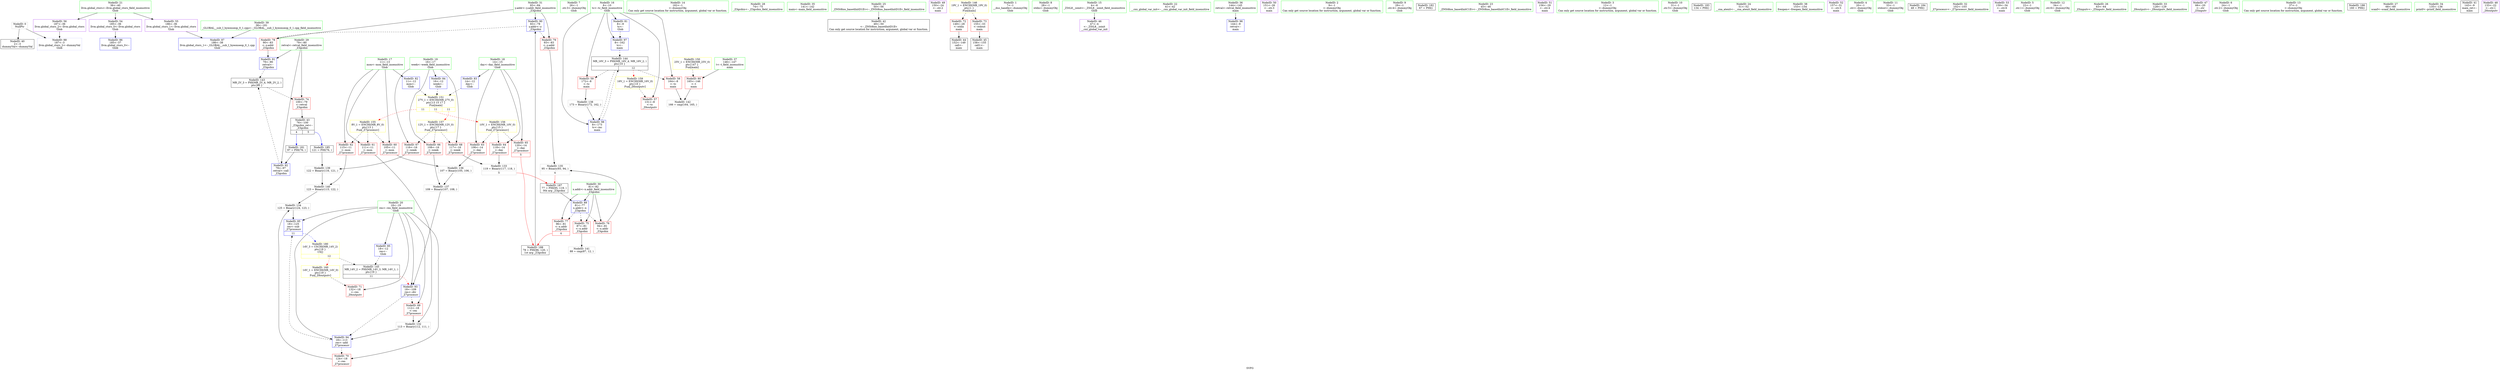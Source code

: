 digraph "SVFG" {
	label="SVFG";

	Node0x56033a73b7c0 [shape=record,color=grey,label="{NodeID: 0\nNullPtr}"];
	Node0x56033a73b7c0 -> Node0x56033a74f920[style=solid];
	Node0x56033a73b7c0 -> Node0x56033a753280[style=solid];
	Node0x56033a753450 [shape=record,color=blue,label="{NodeID: 90\n83\<--78\ny.addr\<--y\n_Z3gcdxx\n}"];
	Node0x56033a753450 -> Node0x56033a752910[style=dashed];
	Node0x56033a753450 -> Node0x56033a7529e0[style=dashed];
	Node0x56033a74dbe0 [shape=record,color=green,label="{NodeID: 7\n26\<--1\n.str.3\<--dummyObj\nGlob }"];
	Node0x56033a760230 [shape=record,color=yellow,style=double,label="{NodeID: 180\n14V_3 = CSCHI(MR_14V_2)\npts\{19 \}\nCS[]|{|<s1>12}}"];
	Node0x56033a760230 -> Node0x56033a75c8d0[style=dashed];
	Node0x56033a760230:s1 -> Node0x56033a75e4e0[style=dashed,color=red];
	Node0x56033a7500d0 [shape=record,color=blue,label="{NodeID: 97\n8\<--162\ntc\<--\nmain\n}"];
	Node0x56033a7500d0 -> Node0x56033a75c3d0[style=dashed];
	Node0x56033a74e010 [shape=record,color=green,label="{NodeID: 14\n162\<--1\n\<--dummyObj\nCan only get source location for instruction, argument, global var or function.}"];
	Node0x56033a766dd0 [shape=record,color=black,label="{NodeID: 187\n77 = PHI(95, 119, )\n0th arg _Z3gcdxx }"];
	Node0x56033a766dd0 -> Node0x56033a753380[style=solid];
	Node0x56033a74e710 [shape=record,color=green,label="{NodeID: 21\n36\<--40\nllvm.global_ctors\<--llvm.global_ctors_field_insensitive\nGlob }"];
	Node0x56033a74e710 -> Node0x56033a751500[style=solid];
	Node0x56033a74e710 -> Node0x56033a751600[style=solid];
	Node0x56033a74e710 -> Node0x56033a751700[style=solid];
	Node0x56033a74ee10 [shape=record,color=green,label="{NodeID: 28\n74\<--75\n_Z3gcdxx\<--_Z3gcdxx_field_insensitive\n}"];
	Node0x56033a74f480 [shape=record,color=green,label="{NodeID: 35\n141\<--142\nmain\<--main_field_insensitive\n}"];
	Node0x56033a74faf0 [shape=record,color=black,label="{NodeID: 42\n49\<--50\n\<--_ZNSt8ios_base4InitD1Ev\nCan only get source location for instruction, argument, global var or function.}"];
	Node0x56033a756240 [shape=record,color=grey,label="{NodeID: 132\n113 = Binary(112, 111, )\n}"];
	Node0x56033a756240 -> Node0x56033a753790[style=solid];
	Node0x56033a7510f0 [shape=record,color=purple,label="{NodeID: 49\n150\<--24\n\<--.str.2\nmain\n}"];
	Node0x56033a750850 [shape=record,color=grey,label="{NodeID: 139\n122 = Binary(116, 121, )\n}"];
	Node0x56033a750850 -> Node0x56033a7509d0[style=solid];
	Node0x56033a751700 [shape=record,color=purple,label="{NodeID: 56\n187\<--36\nllvm.global_ctors_2\<--llvm.global_ctors\nGlob }"];
	Node0x56033a751700 -> Node0x56033a753280[style=solid];
	Node0x56033a75cdd0 [shape=record,color=yellow,style=double,label="{NodeID: 146\n19V_1 = ENCHI(MR_19V_0)\npts\{1 \}\nFun[main]}"];
	Node0x56033a75cdd0 -> Node0x56033a752430[style=dashed];
	Node0x56033a75cdd0 -> Node0x56033a752500[style=dashed];
	Node0x56033a751ce0 [shape=record,color=red,label="{NodeID: 63\n106\<--14\n\<--day\n_Z7processv\n}"];
	Node0x56033a751ce0 -> Node0x56033a756840[style=solid];
	Node0x56033a752290 [shape=record,color=red,label="{NodeID: 70\n124\<--18\n\<--res\n_Z7processv\n}"];
	Node0x56033a752290 -> Node0x56033a756540[style=solid];
	Node0x56033a75e4e0 [shape=record,color=yellow,style=double,label="{NodeID: 160\n14V_1 = ENCHI(MR_14V_0)\npts\{19 \}\nFun[_Z6outputv]}"];
	Node0x56033a75e4e0 -> Node0x56033a752360[style=dashed];
	Node0x56033a752840 [shape=record,color=red,label="{NodeID: 77\n96\<--81\n\<--x.addr\n_Z3gcdxx\n|{<s0>4}}"];
	Node0x56033a752840:s0 -> Node0x56033a767010[style=solid,color=red];
	Node0x56033a752e80 [shape=record,color=blue,label="{NodeID: 84\n16\<--12\nweek\<--\nGlob }"];
	Node0x56033a752e80 -> Node0x56033a75dc70[style=dashed];
	Node0x56033a74b2b0 [shape=record,color=green,label="{NodeID: 1\n7\<--1\n__dso_handle\<--dummyObj\nGlob }"];
	Node0x56033a753520 [shape=record,color=blue,label="{NodeID: 91\n79\<--90\nretval\<--\n_Z3gcdxx\n}"];
	Node0x56033a753520 -> Node0x56033a75bed0[style=dashed];
	Node0x56033a74dc70 [shape=record,color=green,label="{NodeID: 8\n28\<--1\nstdin\<--dummyObj\nGlob }"];
	Node0x56033a766710 [shape=record,color=black,label="{NodeID: 181\n97 = PHI(76, )\n}"];
	Node0x56033a766710 -> Node0x56033a7535f0[style=solid];
	Node0x56033a7501a0 [shape=record,color=blue,label="{NodeID: 98\n8\<--173\ntc\<--inc\nmain\n}"];
	Node0x56033a7501a0 -> Node0x56033a75c3d0[style=dashed];
	Node0x56033a74e110 [shape=record,color=green,label="{NodeID: 15\n4\<--6\n_ZStL8__ioinit\<--_ZStL8__ioinit_field_insensitive\nGlob }"];
	Node0x56033a74e110 -> Node0x56033a74fe60[style=solid];
	Node0x56033a767010 [shape=record,color=black,label="{NodeID: 188\n78 = PHI(96, 120, )\n1st arg _Z3gcdxx }"];
	Node0x56033a767010 -> Node0x56033a753450[style=solid];
	Node0x56033a74e810 [shape=record,color=green,label="{NodeID: 22\n41\<--42\n__cxx_global_var_init\<--__cxx_global_var_init_field_insensitive\n}"];
	Node0x56033a74ef10 [shape=record,color=green,label="{NodeID: 29\n79\<--80\nretval\<--retval_field_insensitive\n_Z3gcdxx\n}"];
	Node0x56033a74ef10 -> Node0x56033a7525d0[style=solid];
	Node0x56033a74ef10 -> Node0x56033a753520[style=solid];
	Node0x56033a74ef10 -> Node0x56033a7535f0[style=solid];
	Node0x56033a74f580 [shape=record,color=green,label="{NodeID: 36\n144\<--145\nretval\<--retval_field_insensitive\nmain\n}"];
	Node0x56033a74f580 -> Node0x56033a750000[style=solid];
	Node0x56033a74fbf0 [shape=record,color=black,label="{NodeID: 43\n76\<--100\n_Z3gcdxx_ret\<--\n_Z3gcdxx\n|{<s0>4|<s1>5}}"];
	Node0x56033a74fbf0:s0 -> Node0x56033a766710[style=solid,color=blue];
	Node0x56033a74fbf0:s1 -> Node0x56033a766b70[style=solid,color=blue];
	Node0x56033a7563c0 [shape=record,color=grey,label="{NodeID: 133\n119 = Binary(117, 118, )\n|{<s0>5}}"];
	Node0x56033a7563c0:s0 -> Node0x56033a766dd0[style=solid,color=red];
	Node0x56033a7511c0 [shape=record,color=purple,label="{NodeID: 50\n151\<--26\n\<--.str.3\nmain\n}"];
	Node0x56033a7509d0 [shape=record,color=grey,label="{NodeID: 140\n123 = Binary(115, 122, )\n}"];
	Node0x56033a7509d0 -> Node0x56033a756540[style=solid];
	Node0x56033a751800 [shape=record,color=red,label="{NodeID: 57\n131\<--8\n\<--tc\n_Z6outputv\n}"];
	Node0x56033a751db0 [shape=record,color=red,label="{NodeID: 64\n118\<--14\n\<--day\n_Z7processv\n}"];
	Node0x56033a751db0 -> Node0x56033a7563c0[style=solid];
	Node0x56033a752360 [shape=record,color=red,label="{NodeID: 71\n132\<--18\n\<--res\n_Z6outputv\n}"];
	Node0x56033a752910 [shape=record,color=red,label="{NodeID: 78\n90\<--83\n\<--y.addr\n_Z3gcdxx\n}"];
	Node0x56033a752910 -> Node0x56033a753520[style=solid];
	Node0x56033a752f80 [shape=record,color=blue,label="{NodeID: 85\n18\<--12\nres\<--\nGlob }"];
	Node0x56033a752f80 -> Node0x56033a75c8d0[style=dashed];
	Node0x56033a74d050 [shape=record,color=green,label="{NodeID: 2\n9\<--1\n\<--dummyObj\nCan only get source location for instruction, argument, global var or function.}"];
	Node0x56033a7535f0 [shape=record,color=blue,label="{NodeID: 92\n79\<--97\nretval\<--call\n_Z3gcdxx\n}"];
	Node0x56033a7535f0 -> Node0x56033a75bed0[style=dashed];
	Node0x56033a74dd00 [shape=record,color=green,label="{NodeID: 9\n29\<--1\n.str.4\<--dummyObj\nGlob }"];
	Node0x56033a766900 [shape=record,color=black,label="{NodeID: 182\n67 = PHI()\n}"];
	Node0x56033a74e210 [shape=record,color=green,label="{NodeID: 16\n8\<--10\ntc\<--tc_field_insensitive\nGlob }"];
	Node0x56033a74e210 -> Node0x56033a751800[style=solid];
	Node0x56033a74e210 -> Node0x56033a7518d0[style=solid];
	Node0x56033a74e210 -> Node0x56033a7519a0[style=solid];
	Node0x56033a74e210 -> Node0x56033a752b80[style=solid];
	Node0x56033a74e210 -> Node0x56033a7500d0[style=solid];
	Node0x56033a74e210 -> Node0x56033a7501a0[style=solid];
	Node0x56033a74e910 [shape=record,color=green,label="{NodeID: 23\n45\<--46\n_ZNSt8ios_base4InitC1Ev\<--_ZNSt8ios_base4InitC1Ev_field_insensitive\n}"];
	Node0x56033a74efe0 [shape=record,color=green,label="{NodeID: 30\n81\<--82\nx.addr\<--x.addr_field_insensitive\n_Z3gcdxx\n}"];
	Node0x56033a74efe0 -> Node0x56033a7526a0[style=solid];
	Node0x56033a74efe0 -> Node0x56033a752770[style=solid];
	Node0x56033a74efe0 -> Node0x56033a752840[style=solid];
	Node0x56033a74efe0 -> Node0x56033a753380[style=solid];
	Node0x56033a74f650 [shape=record,color=green,label="{NodeID: 37\n146\<--147\nt\<--t_field_insensitive\nmain\n}"];
	Node0x56033a74f650 -> Node0x56033a752ab0[style=solid];
	Node0x56033a74fcc0 [shape=record,color=black,label="{NodeID: 44\n152\<--149\ncall\<--\nmain\n}"];
	Node0x56033a756540 [shape=record,color=grey,label="{NodeID: 134\n125 = Binary(124, 123, )\n}"];
	Node0x56033a756540 -> Node0x56033a753860[style=solid];
	Node0x56033a751290 [shape=record,color=purple,label="{NodeID: 51\n156\<--29\n\<--.str.4\nmain\n}"];
	Node0x56033a750b50 [shape=record,color=grey,label="{NodeID: 141\n88 = cmp(87, 12, )\n}"];
	Node0x56033a7518d0 [shape=record,color=red,label="{NodeID: 58\n164\<--8\n\<--tc\nmain\n}"];
	Node0x56033a7518d0 -> Node0x56033a750cd0[style=solid];
	Node0x56033a751e80 [shape=record,color=red,label="{NodeID: 65\n120\<--14\n\<--day\n_Z7processv\n|{<s0>5}}"];
	Node0x56033a751e80:s0 -> Node0x56033a767010[style=solid,color=red];
	Node0x56033a75e020 [shape=record,color=yellow,style=double,label="{NodeID: 155\n8V_1 = ENCHI(MR_8V_0)\npts\{13 \}\nFun[_Z7processv]}"];
	Node0x56033a75e020 -> Node0x56033a751a70[style=dashed];
	Node0x56033a75e020 -> Node0x56033a751b40[style=dashed];
	Node0x56033a75e020 -> Node0x56033a751c10[style=dashed];
	Node0x56033a752430 [shape=record,color=red,label="{NodeID: 72\n149\<--28\n\<--stdin\nmain\n}"];
	Node0x56033a752430 -> Node0x56033a74fcc0[style=solid];
	Node0x56033a7529e0 [shape=record,color=red,label="{NodeID: 79\n93\<--83\n\<--y.addr\n_Z3gcdxx\n}"];
	Node0x56033a7529e0 -> Node0x56033a7566c0[style=solid];
	Node0x56033a753080 [shape=record,color=blue,label="{NodeID: 86\n185\<--37\nllvm.global_ctors_0\<--\nGlob }"];
	Node0x56033a74d0e0 [shape=record,color=green,label="{NodeID: 3\n12\<--1\n\<--dummyObj\nCan only get source location for instruction, argument, global var or function.}"];
	Node0x56033a7536c0 [shape=record,color=blue,label="{NodeID: 93\n18\<--109\nres\<--div\n_Z7processv\n}"];
	Node0x56033a7536c0 -> Node0x56033a7521c0[style=dashed];
	Node0x56033a7536c0 -> Node0x56033a753790[style=dashed];
	Node0x56033a74dd90 [shape=record,color=green,label="{NodeID: 10\n31\<--1\n.str.5\<--dummyObj\nGlob }"];
	Node0x56033a7669d0 [shape=record,color=black,label="{NodeID: 183\n134 = PHI()\n}"];
	Node0x56033a74e310 [shape=record,color=green,label="{NodeID: 17\n11\<--13\nmon\<--mon_field_insensitive\nGlob }"];
	Node0x56033a74e310 -> Node0x56033a751a70[style=solid];
	Node0x56033a74e310 -> Node0x56033a751b40[style=solid];
	Node0x56033a74e310 -> Node0x56033a751c10[style=solid];
	Node0x56033a74e310 -> Node0x56033a752c80[style=solid];
	Node0x56033a74ea10 [shape=record,color=green,label="{NodeID: 24\n51\<--52\n__cxa_atexit\<--__cxa_atexit_field_insensitive\n}"];
	Node0x56033a74f0b0 [shape=record,color=green,label="{NodeID: 31\n83\<--84\ny.addr\<--y.addr_field_insensitive\n_Z3gcdxx\n}"];
	Node0x56033a74f0b0 -> Node0x56033a752910[style=solid];
	Node0x56033a74f0b0 -> Node0x56033a7529e0[style=solid];
	Node0x56033a74f0b0 -> Node0x56033a753450[style=solid];
	Node0x56033a74f720 [shape=record,color=green,label="{NodeID: 38\n153\<--154\nfreopen\<--freopen_field_insensitive\n}"];
	Node0x56033a74fd90 [shape=record,color=black,label="{NodeID: 45\n158\<--155\ncall1\<--\nmain\n}"];
	Node0x56033a7566c0 [shape=record,color=grey,label="{NodeID: 135\n95 = Binary(93, 94, )\n|{<s0>4}}"];
	Node0x56033a7566c0:s0 -> Node0x56033a766dd0[style=solid,color=red];
	Node0x56033a751360 [shape=record,color=purple,label="{NodeID: 52\n157\<--31\n\<--.str.5\nmain\n}"];
	Node0x56033a750cd0 [shape=record,color=grey,label="{NodeID: 142\n166 = cmp(164, 165, )\n}"];
	Node0x56033a7519a0 [shape=record,color=red,label="{NodeID: 59\n172\<--8\n\<--tc\nmain\n}"];
	Node0x56033a7519a0 -> Node0x56033a756b40[style=solid];
	Node0x56033a751f50 [shape=record,color=red,label="{NodeID: 66\n108\<--16\n\<--week\n_Z7processv\n}"];
	Node0x56033a751f50 -> Node0x56033a7569c0[style=solid];
	Node0x56033a75e130 [shape=record,color=yellow,style=double,label="{NodeID: 156\n10V_1 = ENCHI(MR_10V_0)\npts\{15 \}\nFun[_Z7processv]}"];
	Node0x56033a75e130 -> Node0x56033a751ce0[style=dashed];
	Node0x56033a75e130 -> Node0x56033a751db0[style=dashed];
	Node0x56033a75e130 -> Node0x56033a751e80[style=dashed];
	Node0x56033a752500 [shape=record,color=red,label="{NodeID: 73\n155\<--33\n\<--stdout\nmain\n}"];
	Node0x56033a752500 -> Node0x56033a74fd90[style=solid];
	Node0x56033a752ab0 [shape=record,color=red,label="{NodeID: 80\n165\<--146\n\<--t\nmain\n}"];
	Node0x56033a752ab0 -> Node0x56033a750cd0[style=solid];
	Node0x56033a753180 [shape=record,color=blue,label="{NodeID: 87\n186\<--38\nllvm.global_ctors_1\<--_GLOBAL__sub_I_hyeonseop_0_1.cpp\nGlob }"];
	Node0x56033a74d170 [shape=record,color=green,label="{NodeID: 4\n20\<--1\n.str\<--dummyObj\nGlob }"];
	Node0x56033a753790 [shape=record,color=blue,label="{NodeID: 94\n18\<--113\nres\<--add\n_Z7processv\n}"];
	Node0x56033a753790 -> Node0x56033a752290[style=dashed];
	Node0x56033a753790 -> Node0x56033a753860[style=dashed];
	Node0x56033a74de20 [shape=record,color=green,label="{NodeID: 11\n33\<--1\nstdout\<--dummyObj\nGlob }"];
	Node0x56033a766aa0 [shape=record,color=black,label="{NodeID: 184\n48 = PHI()\n}"];
	Node0x56033a74e410 [shape=record,color=green,label="{NodeID: 18\n14\<--15\nday\<--day_field_insensitive\nGlob }"];
	Node0x56033a74e410 -> Node0x56033a751ce0[style=solid];
	Node0x56033a74e410 -> Node0x56033a751db0[style=solid];
	Node0x56033a74e410 -> Node0x56033a751e80[style=solid];
	Node0x56033a74e410 -> Node0x56033a752d80[style=solid];
	Node0x56033a74eb10 [shape=record,color=green,label="{NodeID: 25\n50\<--56\n_ZNSt8ios_base4InitD1Ev\<--_ZNSt8ios_base4InitD1Ev_field_insensitive\n}"];
	Node0x56033a74eb10 -> Node0x56033a74faf0[style=solid];
	Node0x56033a74f180 [shape=record,color=green,label="{NodeID: 32\n102\<--103\n_Z7processv\<--_Z7processv_field_insensitive\n}"];
	Node0x56033a74f820 [shape=record,color=green,label="{NodeID: 39\n38\<--181\n_GLOBAL__sub_I_hyeonseop_0_1.cpp\<--_GLOBAL__sub_I_hyeonseop_0_1.cpp_field_insensitive\n}"];
	Node0x56033a74f820 -> Node0x56033a753180[style=solid];
	Node0x56033a74fe60 [shape=record,color=purple,label="{NodeID: 46\n47\<--4\n\<--_ZStL8__ioinit\n__cxx_global_var_init\n}"];
	Node0x56033a756840 [shape=record,color=grey,label="{NodeID: 136\n107 = Binary(105, 106, )\n}"];
	Node0x56033a756840 -> Node0x56033a7569c0[style=solid];
	Node0x56033a751430 [shape=record,color=purple,label="{NodeID: 53\n159\<--34\n\<--.str.6\nmain\n}"];
	Node0x56033a75bed0 [shape=record,color=black,label="{NodeID: 143\nMR_2V_3 = PHI(MR_2V_4, MR_2V_2, )\npts\{80 \}\n}"];
	Node0x56033a75bed0 -> Node0x56033a7525d0[style=dashed];
	Node0x56033a751a70 [shape=record,color=red,label="{NodeID: 60\n105\<--11\n\<--mon\n_Z7processv\n}"];
	Node0x56033a751a70 -> Node0x56033a756840[style=solid];
	Node0x56033a75db90 [shape=record,color=yellow,style=double,label="{NodeID: 150\n25V_1 = ENCHI(MR_25V_0)\npts\{147 \}\nFun[main]}"];
	Node0x56033a75db90 -> Node0x56033a752ab0[style=dashed];
	Node0x56033a752020 [shape=record,color=red,label="{NodeID: 67\n116\<--16\n\<--week\n_Z7processv\n}"];
	Node0x56033a752020 -> Node0x56033a750850[style=solid];
	Node0x56033a75e210 [shape=record,color=yellow,style=double,label="{NodeID: 157\n12V_1 = ENCHI(MR_12V_0)\npts\{17 \}\nFun[_Z7processv]}"];
	Node0x56033a75e210 -> Node0x56033a751f50[style=dashed];
	Node0x56033a75e210 -> Node0x56033a752020[style=dashed];
	Node0x56033a75e210 -> Node0x56033a7520f0[style=dashed];
	Node0x56033a7525d0 [shape=record,color=red,label="{NodeID: 74\n100\<--79\n\<--retval\n_Z3gcdxx\n}"];
	Node0x56033a7525d0 -> Node0x56033a74fbf0[style=solid];
	Node0x56033a752b80 [shape=record,color=blue,label="{NodeID: 81\n8\<--9\ntc\<--\nGlob }"];
	Node0x56033a752b80 -> Node0x56033a7500d0[style=dashed];
	Node0x56033a753280 [shape=record,color=blue, style = dotted,label="{NodeID: 88\n187\<--3\nllvm.global_ctors_2\<--dummyVal\nGlob }"];
	Node0x56033a74d200 [shape=record,color=green,label="{NodeID: 5\n22\<--1\n.str.1\<--dummyObj\nGlob }"];
	Node0x56033a753860 [shape=record,color=blue,label="{NodeID: 95\n18\<--125\nres\<--sub\n_Z7processv\n|{<s0>11}}"];
	Node0x56033a753860:s0 -> Node0x56033a760230[style=dashed,color=blue];
	Node0x56033a74deb0 [shape=record,color=green,label="{NodeID: 12\n34\<--1\n.str.6\<--dummyObj\nGlob }"];
	Node0x56033a766b70 [shape=record,color=black,label="{NodeID: 185\n121 = PHI(76, )\n}"];
	Node0x56033a766b70 -> Node0x56033a750850[style=solid];
	Node0x56033a74e510 [shape=record,color=green,label="{NodeID: 19\n16\<--17\nweek\<--week_field_insensitive\nGlob }"];
	Node0x56033a74e510 -> Node0x56033a751f50[style=solid];
	Node0x56033a74e510 -> Node0x56033a752020[style=solid];
	Node0x56033a74e510 -> Node0x56033a7520f0[style=solid];
	Node0x56033a74e510 -> Node0x56033a752e80[style=solid];
	Node0x56033a74ec10 [shape=record,color=green,label="{NodeID: 26\n63\<--64\n_Z5inputv\<--_Z5inputv_field_insensitive\n}"];
	Node0x56033a74f280 [shape=record,color=green,label="{NodeID: 33\n128\<--129\n_Z6outputv\<--_Z6outputv_field_insensitive\n}"];
	Node0x56033a74f920 [shape=record,color=black,label="{NodeID: 40\n2\<--3\ndummyVal\<--dummyVal\n}"];
	Node0x56033a74ff30 [shape=record,color=purple,label="{NodeID: 47\n66\<--20\n\<--.str\n_Z5inputv\n}"];
	Node0x56033a7569c0 [shape=record,color=grey,label="{NodeID: 137\n109 = Binary(107, 108, )\n}"];
	Node0x56033a7569c0 -> Node0x56033a7536c0[style=solid];
	Node0x56033a751500 [shape=record,color=purple,label="{NodeID: 54\n185\<--36\nllvm.global_ctors_0\<--llvm.global_ctors\nGlob }"];
	Node0x56033a751500 -> Node0x56033a753080[style=solid];
	Node0x56033a75c3d0 [shape=record,color=black,label="{NodeID: 144\nMR_16V_3 = PHI(MR_16V_4, MR_16V_2, )\npts\{10 \}\n|{|<s3>12}}"];
	Node0x56033a75c3d0 -> Node0x56033a7518d0[style=dashed];
	Node0x56033a75c3d0 -> Node0x56033a7519a0[style=dashed];
	Node0x56033a75c3d0 -> Node0x56033a7501a0[style=dashed];
	Node0x56033a75c3d0:s3 -> Node0x56033a75e3d0[style=dashed,color=red];
	Node0x56033a751b40 [shape=record,color=red,label="{NodeID: 61\n111\<--11\n\<--mon\n_Z7processv\n}"];
	Node0x56033a751b40 -> Node0x56033a756240[style=solid];
	Node0x56033a75dc70 [shape=record,color=yellow,style=double,label="{NodeID: 151\n27V_1 = ENCHI(MR_27V_0)\npts\{13 15 17 \}\nFun[main]|{<s0>11|<s1>11|<s2>11}}"];
	Node0x56033a75dc70:s0 -> Node0x56033a75e020[style=dashed,color=red];
	Node0x56033a75dc70:s1 -> Node0x56033a75e130[style=dashed,color=red];
	Node0x56033a75dc70:s2 -> Node0x56033a75e210[style=dashed,color=red];
	Node0x56033a7520f0 [shape=record,color=red,label="{NodeID: 68\n117\<--16\n\<--week\n_Z7processv\n}"];
	Node0x56033a7520f0 -> Node0x56033a7563c0[style=solid];
	Node0x56033a7526a0 [shape=record,color=red,label="{NodeID: 75\n87\<--81\n\<--x.addr\n_Z3gcdxx\n}"];
	Node0x56033a7526a0 -> Node0x56033a750b50[style=solid];
	Node0x56033a752c80 [shape=record,color=blue,label="{NodeID: 82\n11\<--12\nmon\<--\nGlob }"];
	Node0x56033a752c80 -> Node0x56033a75dc70[style=dashed];
	Node0x56033a753380 [shape=record,color=blue,label="{NodeID: 89\n81\<--77\nx.addr\<--x\n_Z3gcdxx\n}"];
	Node0x56033a753380 -> Node0x56033a7526a0[style=dashed];
	Node0x56033a753380 -> Node0x56033a752770[style=dashed];
	Node0x56033a753380 -> Node0x56033a752840[style=dashed];
	Node0x56033a74db50 [shape=record,color=green,label="{NodeID: 6\n24\<--1\n.str.2\<--dummyObj\nGlob }"];
	Node0x56033a750000 [shape=record,color=blue,label="{NodeID: 96\n144\<--9\nretval\<--\nmain\n}"];
	Node0x56033a74df40 [shape=record,color=green,label="{NodeID: 13\n37\<--1\n\<--dummyObj\nCan only get source location for instruction, argument, global var or function.}"];
	Node0x56033a766d00 [shape=record,color=black,label="{NodeID: 186\n160 = PHI()\n}"];
	Node0x56033a74e610 [shape=record,color=green,label="{NodeID: 20\n18\<--19\nres\<--res_field_insensitive\nGlob }"];
	Node0x56033a74e610 -> Node0x56033a7521c0[style=solid];
	Node0x56033a74e610 -> Node0x56033a752290[style=solid];
	Node0x56033a74e610 -> Node0x56033a752360[style=solid];
	Node0x56033a74e610 -> Node0x56033a752f80[style=solid];
	Node0x56033a74e610 -> Node0x56033a7536c0[style=solid];
	Node0x56033a74e610 -> Node0x56033a753790[style=solid];
	Node0x56033a74e610 -> Node0x56033a753860[style=solid];
	Node0x56033a74ed10 [shape=record,color=green,label="{NodeID: 27\n68\<--69\nscanf\<--scanf_field_insensitive\n}"];
	Node0x56033a74f380 [shape=record,color=green,label="{NodeID: 34\n135\<--136\nprintf\<--printf_field_insensitive\n}"];
	Node0x56033a74fa20 [shape=record,color=black,label="{NodeID: 41\n143\<--9\nmain_ret\<--\nmain\n}"];
	Node0x56033a751020 [shape=record,color=purple,label="{NodeID: 48\n133\<--22\n\<--.str.1\n_Z6outputv\n}"];
	Node0x56033a756b40 [shape=record,color=grey,label="{NodeID: 138\n173 = Binary(172, 162, )\n}"];
	Node0x56033a756b40 -> Node0x56033a7501a0[style=solid];
	Node0x56033a751600 [shape=record,color=purple,label="{NodeID: 55\n186\<--36\nllvm.global_ctors_1\<--llvm.global_ctors\nGlob }"];
	Node0x56033a751600 -> Node0x56033a753180[style=solid];
	Node0x56033a75c8d0 [shape=record,color=black,label="{NodeID: 145\nMR_14V_2 = PHI(MR_14V_3, MR_14V_1, )\npts\{19 \}\n|{<s0>11}}"];
	Node0x56033a75c8d0:s0 -> Node0x56033a7536c0[style=dashed,color=red];
	Node0x56033a751c10 [shape=record,color=red,label="{NodeID: 62\n115\<--11\n\<--mon\n_Z7processv\n}"];
	Node0x56033a751c10 -> Node0x56033a7509d0[style=solid];
	Node0x56033a7521c0 [shape=record,color=red,label="{NodeID: 69\n112\<--18\n\<--res\n_Z7processv\n}"];
	Node0x56033a7521c0 -> Node0x56033a756240[style=solid];
	Node0x56033a75e3d0 [shape=record,color=yellow,style=double,label="{NodeID: 159\n16V_1 = ENCHI(MR_16V_0)\npts\{10 \}\nFun[_Z6outputv]}"];
	Node0x56033a75e3d0 -> Node0x56033a751800[style=dashed];
	Node0x56033a752770 [shape=record,color=red,label="{NodeID: 76\n94\<--81\n\<--x.addr\n_Z3gcdxx\n}"];
	Node0x56033a752770 -> Node0x56033a7566c0[style=solid];
	Node0x56033a752d80 [shape=record,color=blue,label="{NodeID: 83\n14\<--12\nday\<--\nGlob }"];
	Node0x56033a752d80 -> Node0x56033a75dc70[style=dashed];
}
